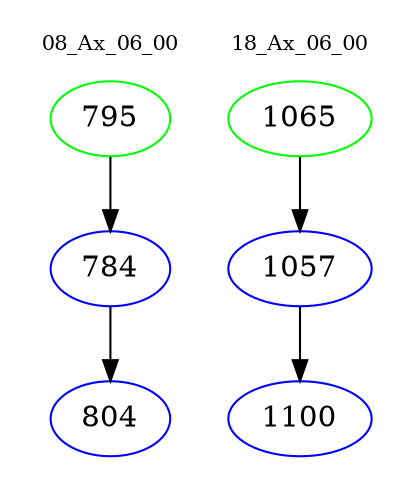 digraph{
subgraph cluster_0 {
color = white
label = "08_Ax_06_00";
fontsize=10;
T0_795 [label="795", color="green"]
T0_795 -> T0_784 [color="black"]
T0_784 [label="784", color="blue"]
T0_784 -> T0_804 [color="black"]
T0_804 [label="804", color="blue"]
}
subgraph cluster_1 {
color = white
label = "18_Ax_06_00";
fontsize=10;
T1_1065 [label="1065", color="green"]
T1_1065 -> T1_1057 [color="black"]
T1_1057 [label="1057", color="blue"]
T1_1057 -> T1_1100 [color="black"]
T1_1100 [label="1100", color="blue"]
}
}
